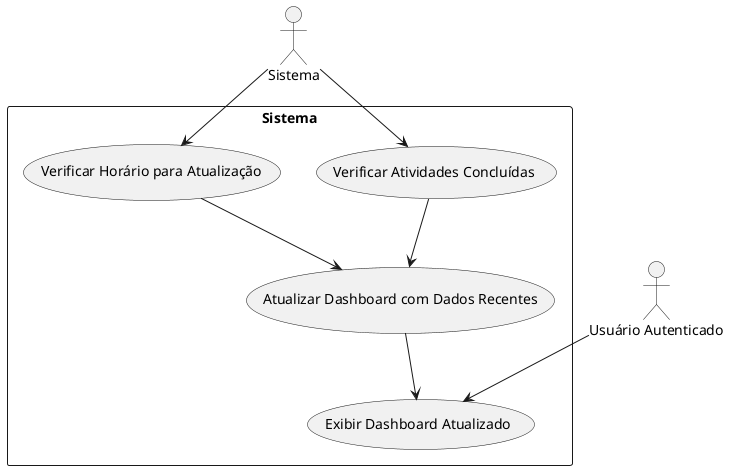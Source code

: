 @startuml
actor "Sistema" as SistemaAutomatico
actor "Usuário Autenticado" as UsuarioAutenticado

rectangle Sistema {
  usecase "Verificar Atividades Concluídas" as UC_VerificarAtividades
  usecase "Verificar Horário para Atualização" as UC_VerificarHorario
  usecase "Atualizar Dashboard com Dados Recentes" as UC_AtualizarDashboard
  usecase "Exibir Dashboard Atualizado" as UC_ExibirDashboard
}

SistemaAutomatico --> UC_VerificarAtividades
SistemaAutomatico --> UC_VerificarHorario
UC_VerificarAtividades --> UC_AtualizarDashboard
UC_VerificarHorario --> UC_AtualizarDashboard
UC_AtualizarDashboard --> UC_ExibirDashboard

UsuarioAutenticado --> UC_ExibirDashboard
@enduml
